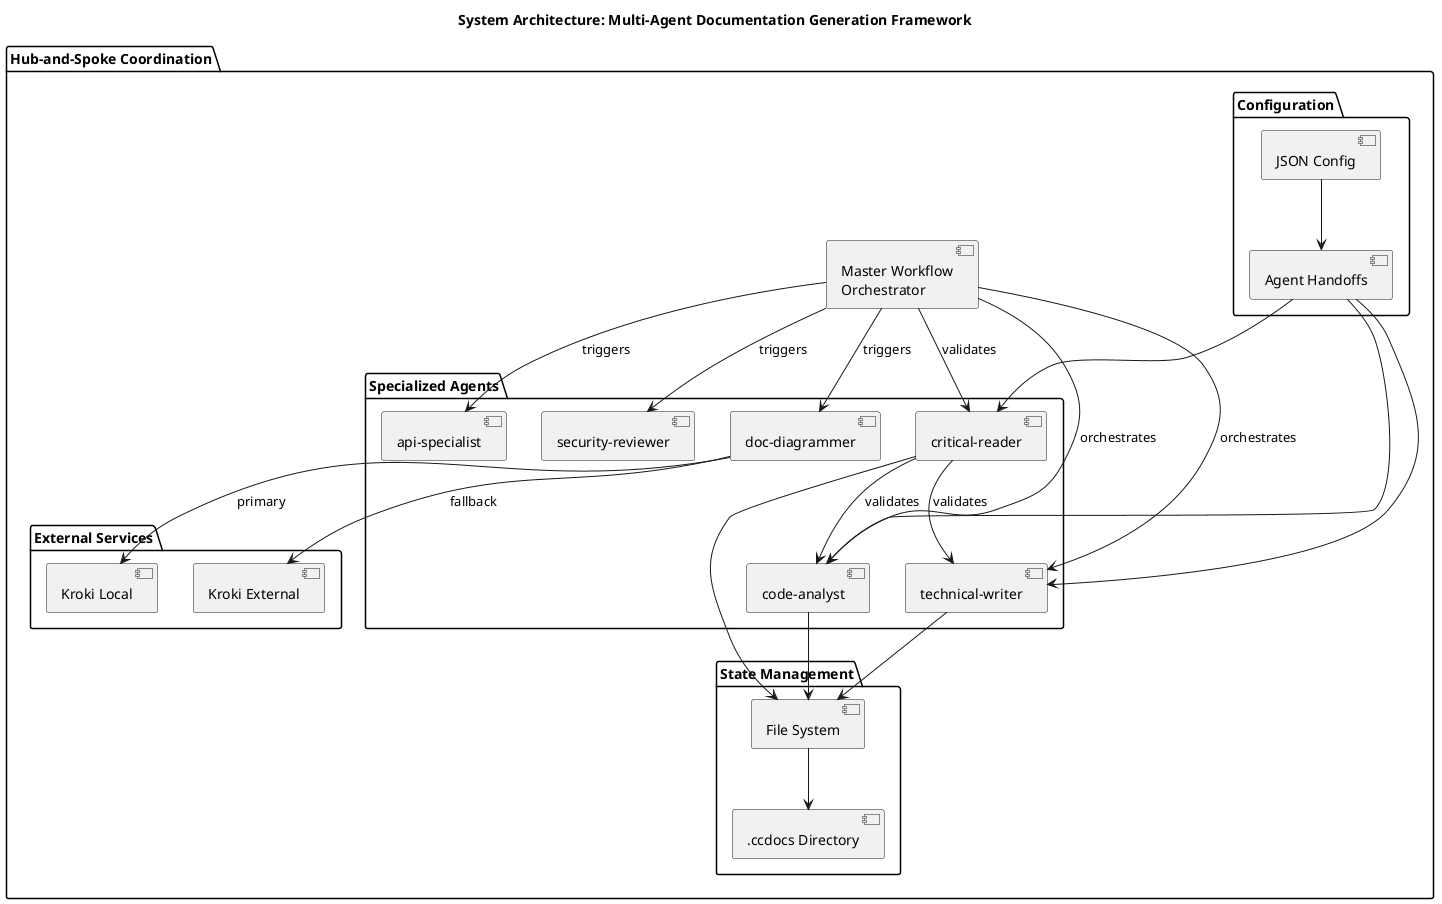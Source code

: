 @startuml
title System Architecture: Multi-Agent Documentation Generation Framework

package "Hub-and-Spoke Coordination" {
  component [Master Workflow\nOrchestrator] as MasterWorkflow
  
  package "Specialized Agents" {
    component [code-analyst] as CodeAnalyst
    component [technical-writer] as TechnicalWriter
    component [critical-reader] as CriticalReader
    component [api-specialist] as ApiSpecialist
    component [security-reviewer] as SecurityReviewer
    component [doc-diagrammer] as DocDiagrammer
  }
  
  package "Configuration" {
    component [JSON Config] as JsonConfig
    component [Agent Handoffs] as AgentHandoffs
  }
  
  package "State Management" {
    database [File System] as FileSystem
    component [.ccdocs Directory] as CcdocsDir
  }
  
  package "External Services" {
    cloud [Kroki Local] as KrokiLocal
    cloud [Kroki External] as KrokiExternal
  }
}

MasterWorkflow --> CodeAnalyst : orchestrates
MasterWorkflow --> TechnicalWriter : orchestrates
MasterWorkflow --> CriticalReader : validates
MasterWorkflow --> ApiSpecialist : triggers
MasterWorkflow --> SecurityReviewer : triggers
MasterWorkflow --> DocDiagrammer : triggers

JsonConfig --> AgentHandoffs
AgentHandoffs --> CodeAnalyst
AgentHandoffs --> TechnicalWriter
AgentHandoffs --> CriticalReader

FileSystem --> CcdocsDir
CodeAnalyst --> FileSystem
TechnicalWriter --> FileSystem
CriticalReader --> FileSystem

DocDiagrammer --> KrokiLocal : primary
DocDiagrammer --> KrokiExternal : fallback

CriticalReader --> CodeAnalyst : validates
CriticalReader --> TechnicalWriter : validates

@enduml